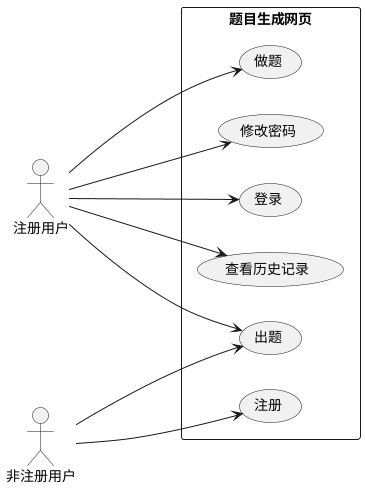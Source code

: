 @startuml QA

left to right direction

actor 注册用户
' actor 管理员
' actor 业务管理员
' actor 系统
actor 非注册用户

rectangle 题目生成网页 {
    非注册用户 ---> (出题)
    非注册用户 ---> (注册)
    注册用户 ---> (登录)
    注册用户 ---> (出题)
    注册用户 ---> (查看历史记录)
    注册用户 ---> (做题)
    注册用户 ---> (修改密码)
}

@enduml